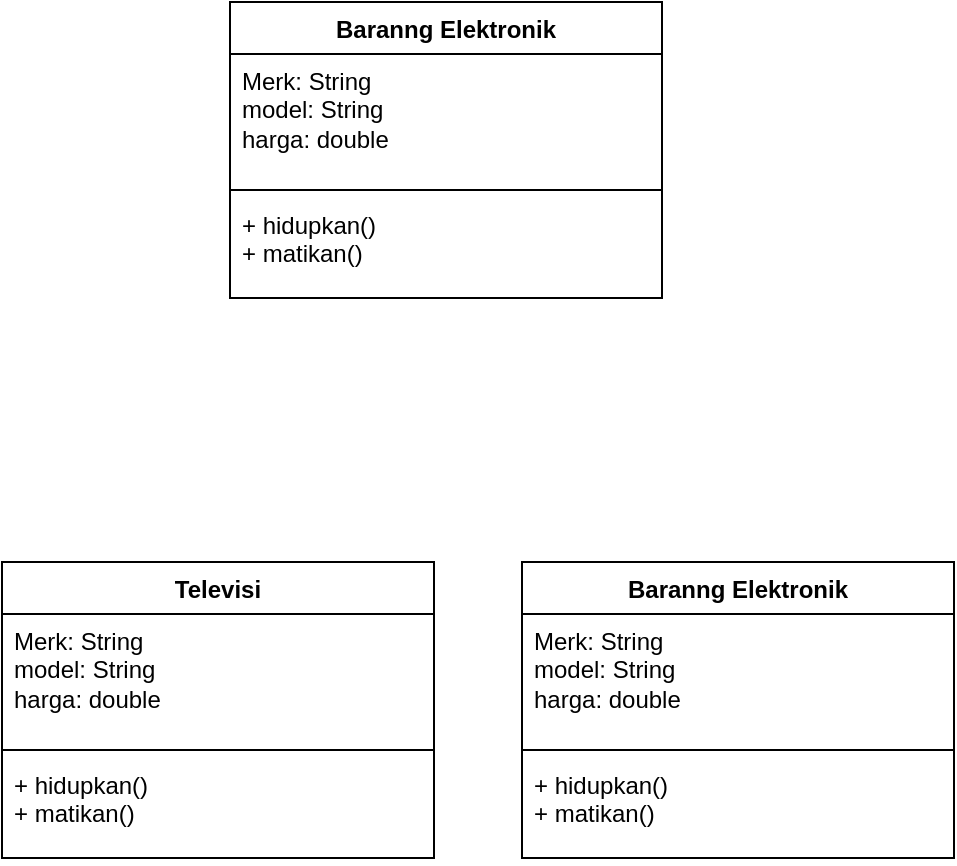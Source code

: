 <mxfile version="22.1.21" type="device">
  <diagram id="C5RBs43oDa-KdzZeNtuy" name="Page-1">
    <mxGraphModel dx="496" dy="675" grid="1" gridSize="10" guides="1" tooltips="1" connect="1" arrows="1" fold="1" page="1" pageScale="1" pageWidth="827" pageHeight="1169" math="0" shadow="0">
      <root>
        <mxCell id="WIyWlLk6GJQsqaUBKTNV-0" />
        <mxCell id="WIyWlLk6GJQsqaUBKTNV-1" parent="WIyWlLk6GJQsqaUBKTNV-0" />
        <mxCell id="Udp9XYzkEvqk1qjDelr3-5" value="Baranng Elektronik" style="swimlane;fontStyle=1;align=center;verticalAlign=top;childLayout=stackLayout;horizontal=1;startSize=26;horizontalStack=0;resizeParent=1;resizeParentMax=0;resizeLast=0;collapsible=1;marginBottom=0;whiteSpace=wrap;html=1;" vertex="1" parent="WIyWlLk6GJQsqaUBKTNV-1">
          <mxGeometry x="334" y="120" width="216" height="148" as="geometry" />
        </mxCell>
        <mxCell id="Udp9XYzkEvqk1qjDelr3-6" value="Merk: String&amp;nbsp;&lt;br&gt;model: String&lt;br&gt;harga: double" style="text;strokeColor=none;fillColor=none;align=left;verticalAlign=top;spacingLeft=4;spacingRight=4;overflow=hidden;rotatable=0;points=[[0,0.5],[1,0.5]];portConstraint=eastwest;whiteSpace=wrap;html=1;" vertex="1" parent="Udp9XYzkEvqk1qjDelr3-5">
          <mxGeometry y="26" width="216" height="64" as="geometry" />
        </mxCell>
        <mxCell id="Udp9XYzkEvqk1qjDelr3-7" value="" style="line;strokeWidth=1;fillColor=none;align=left;verticalAlign=middle;spacingTop=-1;spacingLeft=3;spacingRight=3;rotatable=0;labelPosition=right;points=[];portConstraint=eastwest;strokeColor=inherit;" vertex="1" parent="Udp9XYzkEvqk1qjDelr3-5">
          <mxGeometry y="90" width="216" height="8" as="geometry" />
        </mxCell>
        <mxCell id="Udp9XYzkEvqk1qjDelr3-8" value="+ hidupkan()&lt;br&gt;+ matikan()" style="text;strokeColor=none;fillColor=none;align=left;verticalAlign=top;spacingLeft=4;spacingRight=4;overflow=hidden;rotatable=0;points=[[0,0.5],[1,0.5]];portConstraint=eastwest;whiteSpace=wrap;html=1;" vertex="1" parent="Udp9XYzkEvqk1qjDelr3-5">
          <mxGeometry y="98" width="216" height="50" as="geometry" />
        </mxCell>
        <mxCell id="Udp9XYzkEvqk1qjDelr3-10" value="Televisi" style="swimlane;fontStyle=1;align=center;verticalAlign=top;childLayout=stackLayout;horizontal=1;startSize=26;horizontalStack=0;resizeParent=1;resizeParentMax=0;resizeLast=0;collapsible=1;marginBottom=0;whiteSpace=wrap;html=1;" vertex="1" parent="WIyWlLk6GJQsqaUBKTNV-1">
          <mxGeometry x="220" y="400" width="216" height="148" as="geometry" />
        </mxCell>
        <mxCell id="Udp9XYzkEvqk1qjDelr3-11" value="Merk: String&amp;nbsp;&lt;br&gt;model: String&lt;br&gt;harga: double" style="text;strokeColor=none;fillColor=none;align=left;verticalAlign=top;spacingLeft=4;spacingRight=4;overflow=hidden;rotatable=0;points=[[0,0.5],[1,0.5]];portConstraint=eastwest;whiteSpace=wrap;html=1;" vertex="1" parent="Udp9XYzkEvqk1qjDelr3-10">
          <mxGeometry y="26" width="216" height="64" as="geometry" />
        </mxCell>
        <mxCell id="Udp9XYzkEvqk1qjDelr3-12" value="" style="line;strokeWidth=1;fillColor=none;align=left;verticalAlign=middle;spacingTop=-1;spacingLeft=3;spacingRight=3;rotatable=0;labelPosition=right;points=[];portConstraint=eastwest;strokeColor=inherit;" vertex="1" parent="Udp9XYzkEvqk1qjDelr3-10">
          <mxGeometry y="90" width="216" height="8" as="geometry" />
        </mxCell>
        <mxCell id="Udp9XYzkEvqk1qjDelr3-13" value="+ hidupkan()&lt;br&gt;+ matikan()" style="text;strokeColor=none;fillColor=none;align=left;verticalAlign=top;spacingLeft=4;spacingRight=4;overflow=hidden;rotatable=0;points=[[0,0.5],[1,0.5]];portConstraint=eastwest;whiteSpace=wrap;html=1;" vertex="1" parent="Udp9XYzkEvqk1qjDelr3-10">
          <mxGeometry y="98" width="216" height="50" as="geometry" />
        </mxCell>
        <mxCell id="Udp9XYzkEvqk1qjDelr3-14" value="Baranng Elektronik" style="swimlane;fontStyle=1;align=center;verticalAlign=top;childLayout=stackLayout;horizontal=1;startSize=26;horizontalStack=0;resizeParent=1;resizeParentMax=0;resizeLast=0;collapsible=1;marginBottom=0;whiteSpace=wrap;html=1;" vertex="1" parent="WIyWlLk6GJQsqaUBKTNV-1">
          <mxGeometry x="480" y="400" width="216" height="148" as="geometry" />
        </mxCell>
        <mxCell id="Udp9XYzkEvqk1qjDelr3-15" value="Merk: String&amp;nbsp;&lt;br&gt;model: String&lt;br&gt;harga: double" style="text;strokeColor=none;fillColor=none;align=left;verticalAlign=top;spacingLeft=4;spacingRight=4;overflow=hidden;rotatable=0;points=[[0,0.5],[1,0.5]];portConstraint=eastwest;whiteSpace=wrap;html=1;" vertex="1" parent="Udp9XYzkEvqk1qjDelr3-14">
          <mxGeometry y="26" width="216" height="64" as="geometry" />
        </mxCell>
        <mxCell id="Udp9XYzkEvqk1qjDelr3-16" value="" style="line;strokeWidth=1;fillColor=none;align=left;verticalAlign=middle;spacingTop=-1;spacingLeft=3;spacingRight=3;rotatable=0;labelPosition=right;points=[];portConstraint=eastwest;strokeColor=inherit;" vertex="1" parent="Udp9XYzkEvqk1qjDelr3-14">
          <mxGeometry y="90" width="216" height="8" as="geometry" />
        </mxCell>
        <mxCell id="Udp9XYzkEvqk1qjDelr3-17" value="+ hidupkan()&lt;br&gt;+ matikan()" style="text;strokeColor=none;fillColor=none;align=left;verticalAlign=top;spacingLeft=4;spacingRight=4;overflow=hidden;rotatable=0;points=[[0,0.5],[1,0.5]];portConstraint=eastwest;whiteSpace=wrap;html=1;" vertex="1" parent="Udp9XYzkEvqk1qjDelr3-14">
          <mxGeometry y="98" width="216" height="50" as="geometry" />
        </mxCell>
      </root>
    </mxGraphModel>
  </diagram>
</mxfile>
